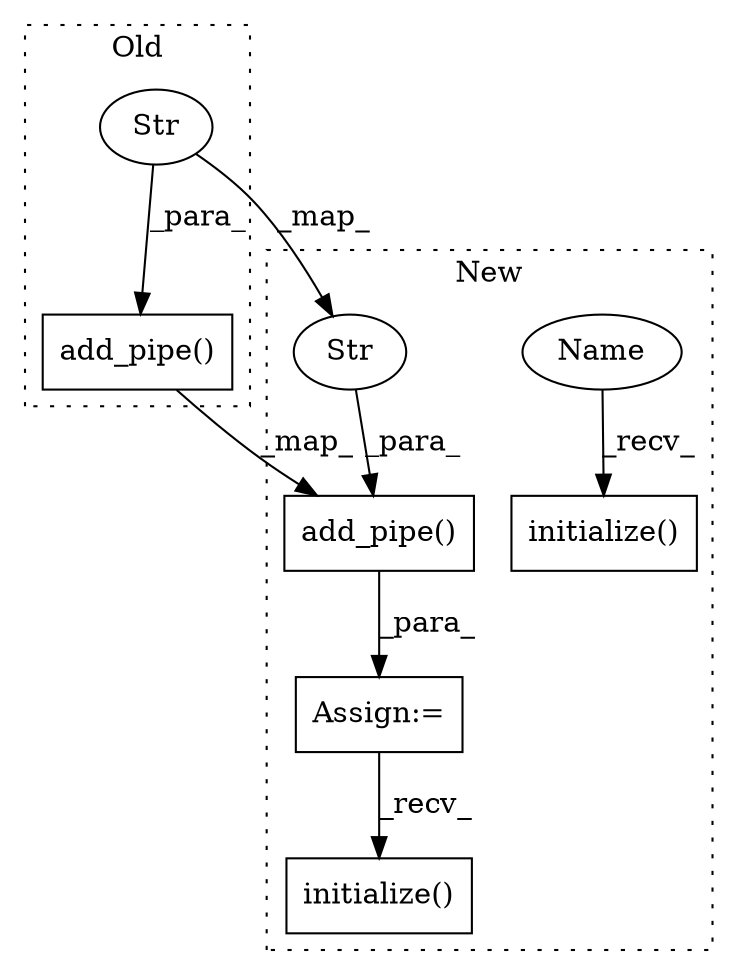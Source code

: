 digraph G {
subgraph cluster0 {
1 [label="add_pipe()" a="75" s="1739,1777" l="26,89" shape="box"];
3 [label="Str" a="66" s="1765" l="12" shape="ellipse"];
label = "Old";
style="dotted";
}
subgraph cluster1 {
2 [label="add_pipe()" a="75" s="1424,1449" l="13,28" shape="box"];
4 [label="Str" a="66" s="1437" l="12" shape="ellipse"];
5 [label="Assign:=" a="68" s="1421" l="3" shape="box"];
6 [label="initialize()" a="75" s="1684" l="38" shape="box"];
7 [label="initialize()" a="75" s="1013" l="16" shape="box"];
8 [label="Name" a="87" s="1013" l="3" shape="ellipse"];
label = "New";
style="dotted";
}
1 -> 2 [label="_map_"];
2 -> 5 [label="_para_"];
3 -> 1 [label="_para_"];
3 -> 4 [label="_map_"];
4 -> 2 [label="_para_"];
5 -> 6 [label="_recv_"];
8 -> 7 [label="_recv_"];
}
